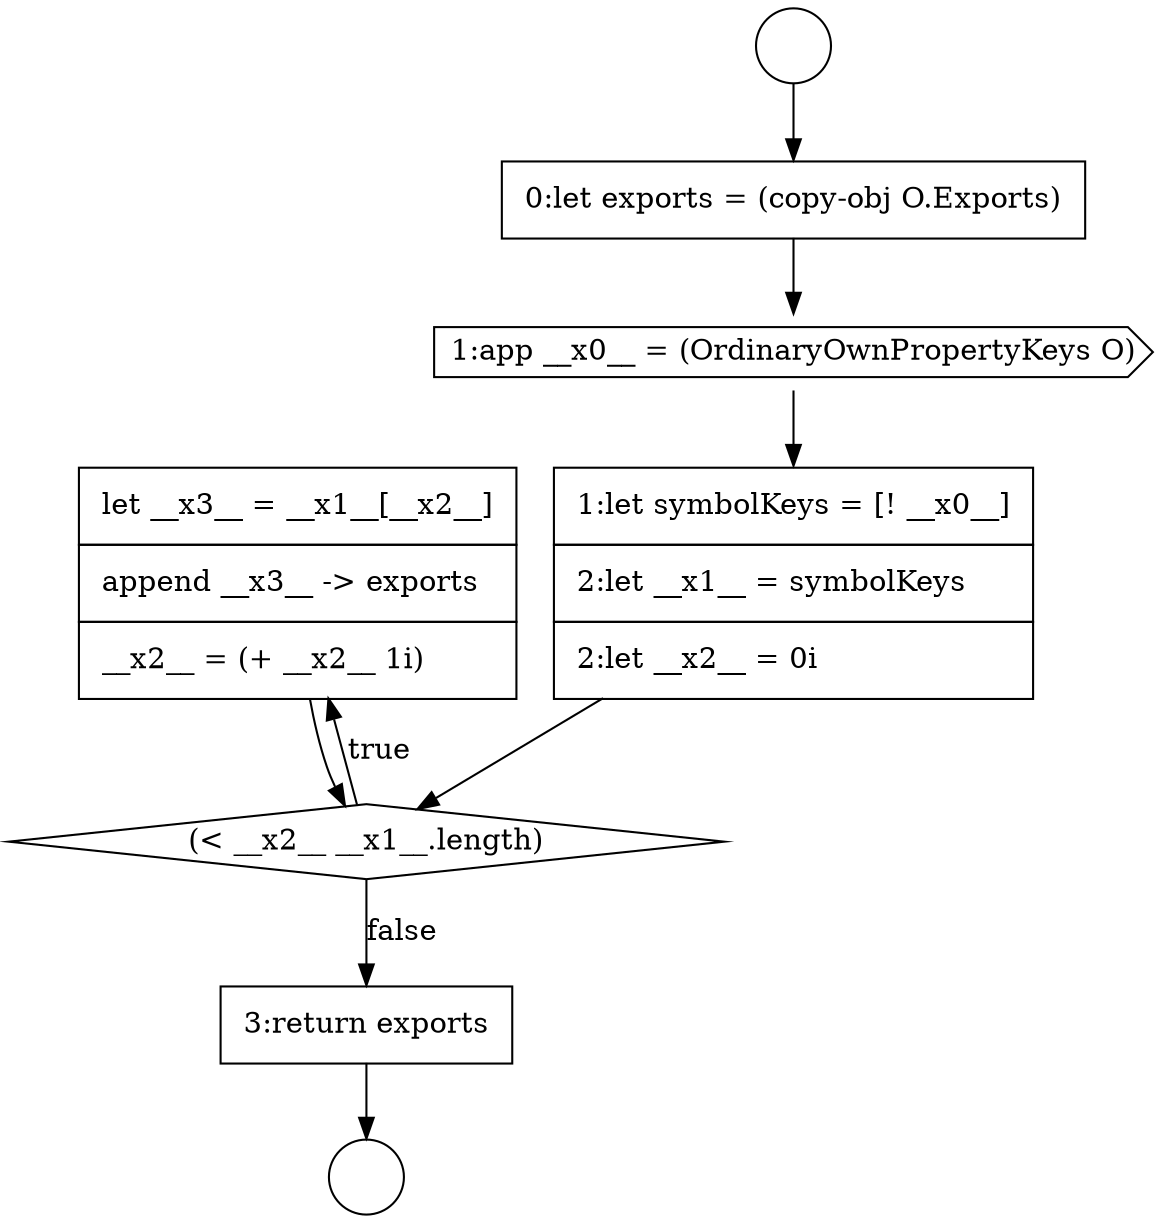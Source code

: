digraph {
  node2612 [shape=none, margin=0, label=<<font color="black">
    <table border="0" cellborder="1" cellspacing="0" cellpadding="10">
      <tr><td align="left">let __x3__ = __x1__[__x2__]</td></tr>
      <tr><td align="left">append __x3__ -&gt; exports</td></tr>
      <tr><td align="left">__x2__ = (+ __x2__ 1i)</td></tr>
    </table>
  </font>> color="black" fillcolor="white" style=filled]
  node2607 [shape=circle label=" " color="black" fillcolor="white" style=filled]
  node2606 [shape=circle label=" " color="black" fillcolor="white" style=filled]
  node2609 [shape=cds, label=<<font color="black">1:app __x0__ = (OrdinaryOwnPropertyKeys O)</font>> color="black" fillcolor="white" style=filled]
  node2613 [shape=none, margin=0, label=<<font color="black">
    <table border="0" cellborder="1" cellspacing="0" cellpadding="10">
      <tr><td align="left">3:return exports</td></tr>
    </table>
  </font>> color="black" fillcolor="white" style=filled]
  node2610 [shape=none, margin=0, label=<<font color="black">
    <table border="0" cellborder="1" cellspacing="0" cellpadding="10">
      <tr><td align="left">1:let symbolKeys = [! __x0__]</td></tr>
      <tr><td align="left">2:let __x1__ = symbolKeys</td></tr>
      <tr><td align="left">2:let __x2__ = 0i</td></tr>
    </table>
  </font>> color="black" fillcolor="white" style=filled]
  node2611 [shape=diamond, label=<<font color="black">(&lt; __x2__ __x1__.length)</font>> color="black" fillcolor="white" style=filled]
  node2608 [shape=none, margin=0, label=<<font color="black">
    <table border="0" cellborder="1" cellspacing="0" cellpadding="10">
      <tr><td align="left">0:let exports = (copy-obj O.Exports)</td></tr>
    </table>
  </font>> color="black" fillcolor="white" style=filled]
  node2606 -> node2608 [ color="black"]
  node2612 -> node2611 [ color="black"]
  node2608 -> node2609 [ color="black"]
  node2611 -> node2612 [label=<<font color="black">true</font>> color="black"]
  node2611 -> node2613 [label=<<font color="black">false</font>> color="black"]
  node2610 -> node2611 [ color="black"]
  node2613 -> node2607 [ color="black"]
  node2609 -> node2610 [ color="black"]
}
